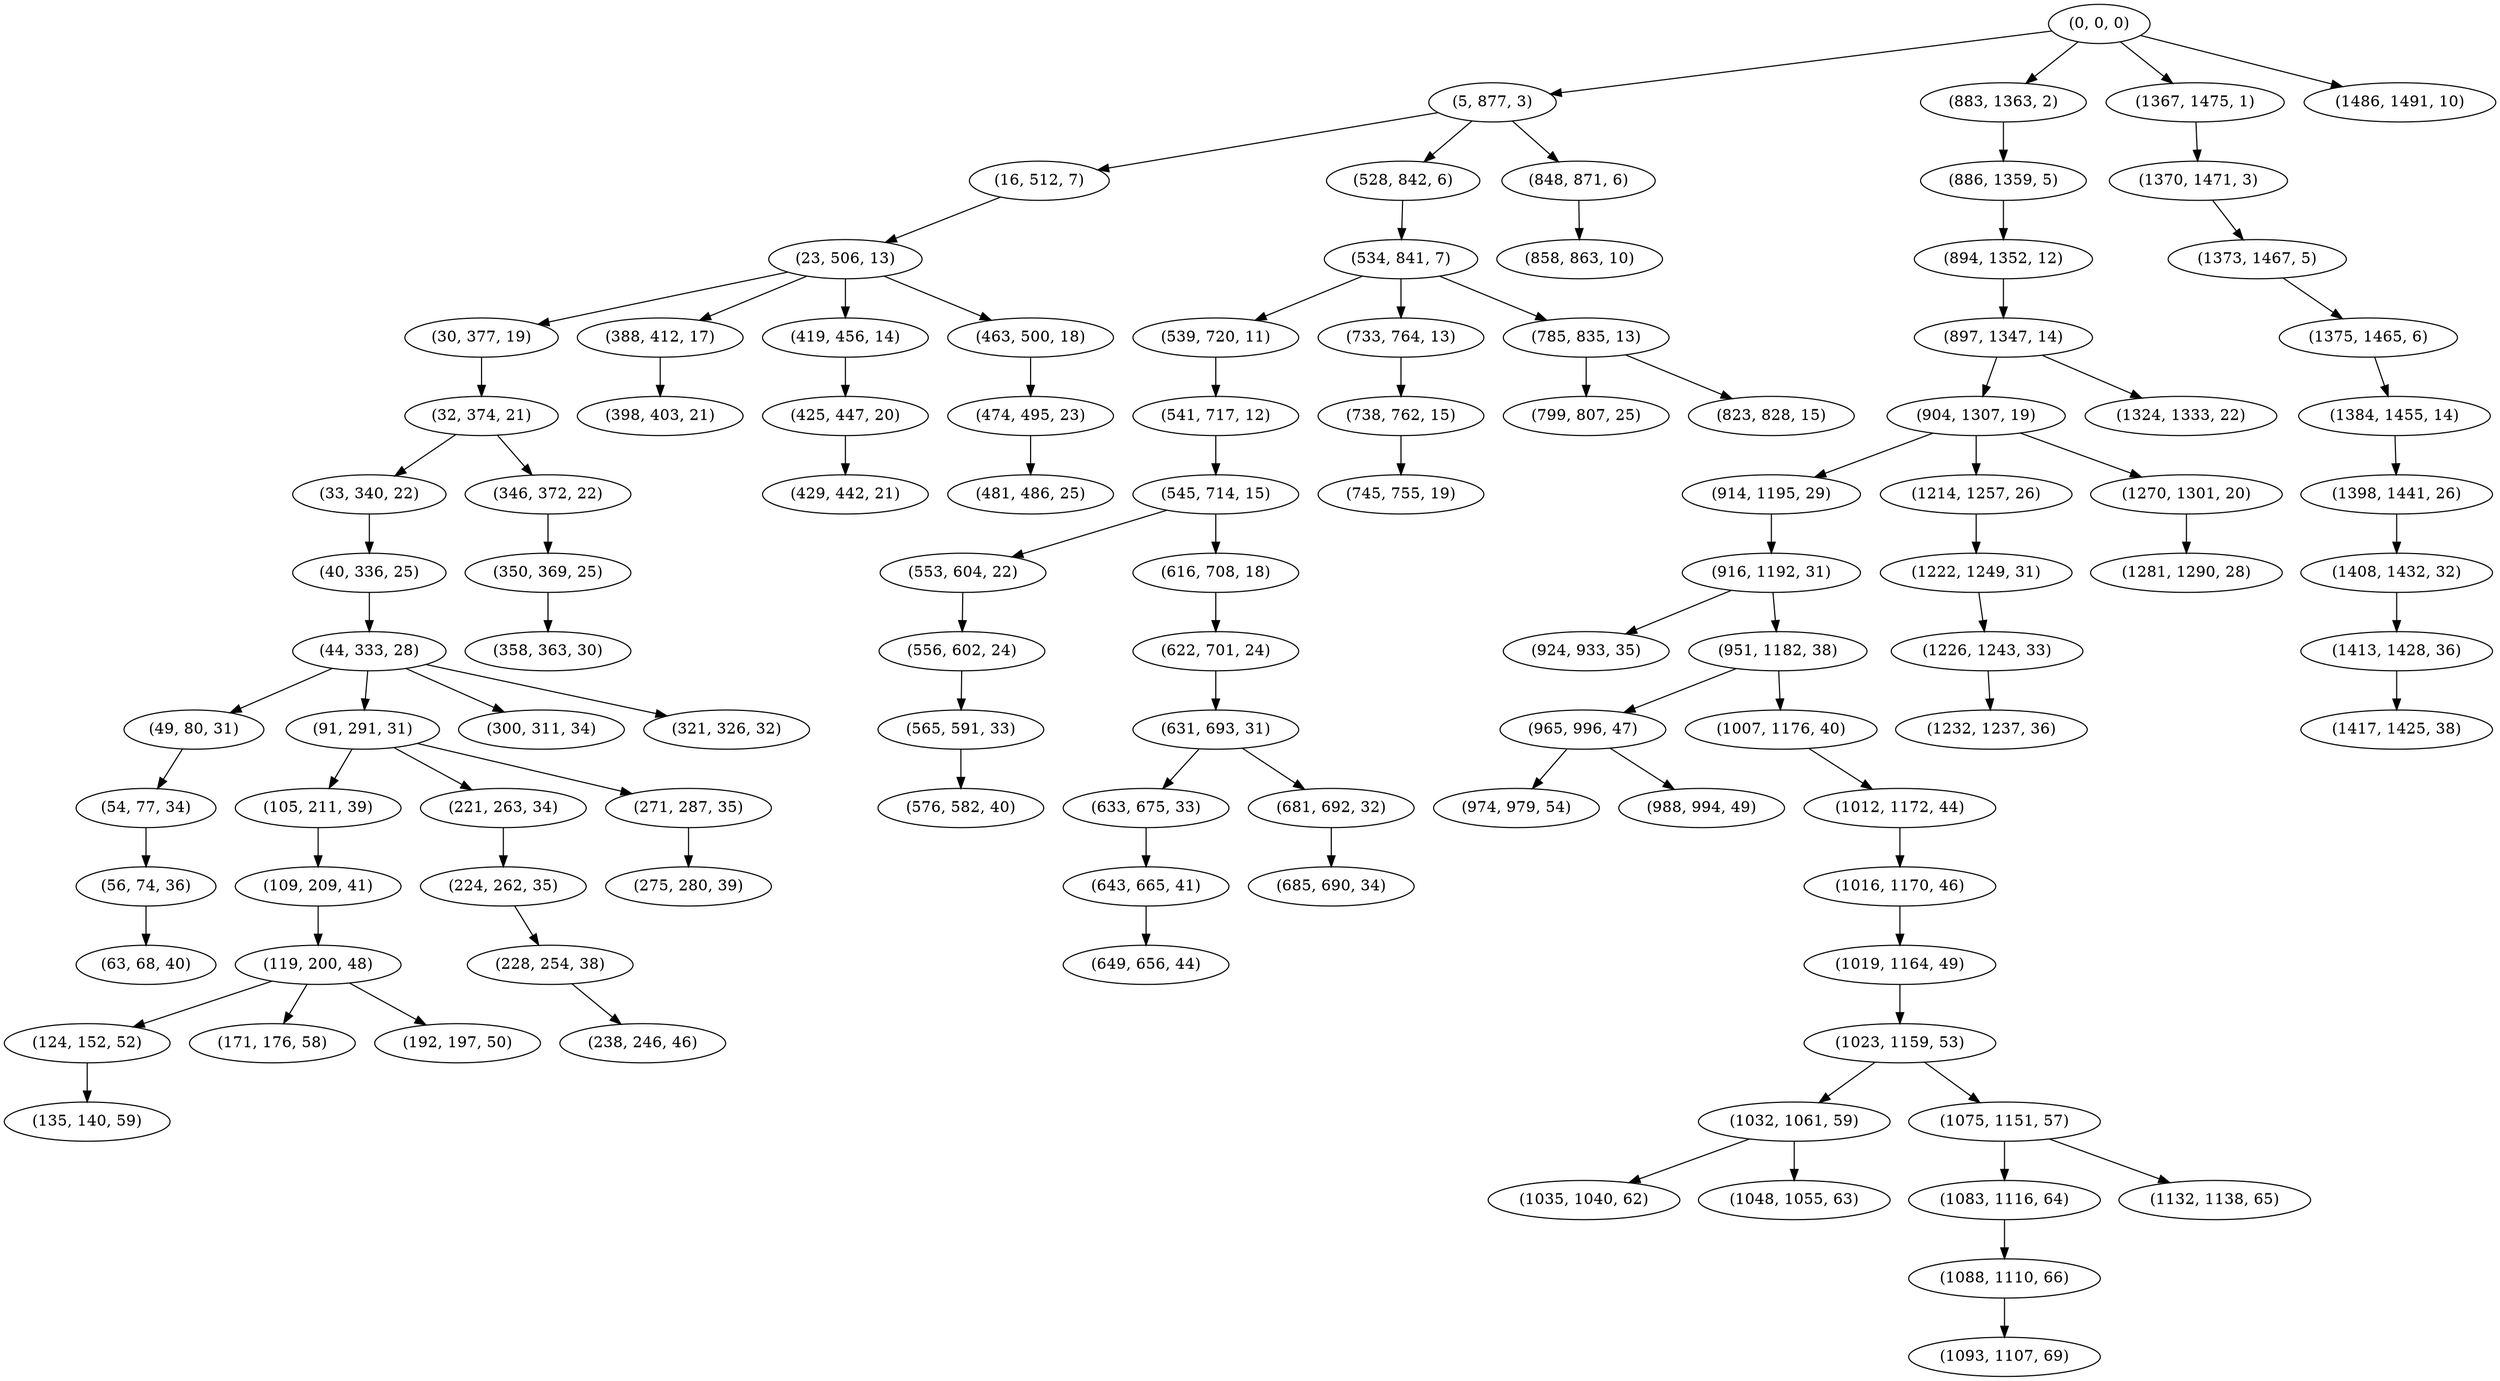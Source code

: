 digraph tree {
    "(0, 0, 0)";
    "(5, 877, 3)";
    "(16, 512, 7)";
    "(23, 506, 13)";
    "(30, 377, 19)";
    "(32, 374, 21)";
    "(33, 340, 22)";
    "(40, 336, 25)";
    "(44, 333, 28)";
    "(49, 80, 31)";
    "(54, 77, 34)";
    "(56, 74, 36)";
    "(63, 68, 40)";
    "(91, 291, 31)";
    "(105, 211, 39)";
    "(109, 209, 41)";
    "(119, 200, 48)";
    "(124, 152, 52)";
    "(135, 140, 59)";
    "(171, 176, 58)";
    "(192, 197, 50)";
    "(221, 263, 34)";
    "(224, 262, 35)";
    "(228, 254, 38)";
    "(238, 246, 46)";
    "(271, 287, 35)";
    "(275, 280, 39)";
    "(300, 311, 34)";
    "(321, 326, 32)";
    "(346, 372, 22)";
    "(350, 369, 25)";
    "(358, 363, 30)";
    "(388, 412, 17)";
    "(398, 403, 21)";
    "(419, 456, 14)";
    "(425, 447, 20)";
    "(429, 442, 21)";
    "(463, 500, 18)";
    "(474, 495, 23)";
    "(481, 486, 25)";
    "(528, 842, 6)";
    "(534, 841, 7)";
    "(539, 720, 11)";
    "(541, 717, 12)";
    "(545, 714, 15)";
    "(553, 604, 22)";
    "(556, 602, 24)";
    "(565, 591, 33)";
    "(576, 582, 40)";
    "(616, 708, 18)";
    "(622, 701, 24)";
    "(631, 693, 31)";
    "(633, 675, 33)";
    "(643, 665, 41)";
    "(649, 656, 44)";
    "(681, 692, 32)";
    "(685, 690, 34)";
    "(733, 764, 13)";
    "(738, 762, 15)";
    "(745, 755, 19)";
    "(785, 835, 13)";
    "(799, 807, 25)";
    "(823, 828, 15)";
    "(848, 871, 6)";
    "(858, 863, 10)";
    "(883, 1363, 2)";
    "(886, 1359, 5)";
    "(894, 1352, 12)";
    "(897, 1347, 14)";
    "(904, 1307, 19)";
    "(914, 1195, 29)";
    "(916, 1192, 31)";
    "(924, 933, 35)";
    "(951, 1182, 38)";
    "(965, 996, 47)";
    "(974, 979, 54)";
    "(988, 994, 49)";
    "(1007, 1176, 40)";
    "(1012, 1172, 44)";
    "(1016, 1170, 46)";
    "(1019, 1164, 49)";
    "(1023, 1159, 53)";
    "(1032, 1061, 59)";
    "(1035, 1040, 62)";
    "(1048, 1055, 63)";
    "(1075, 1151, 57)";
    "(1083, 1116, 64)";
    "(1088, 1110, 66)";
    "(1093, 1107, 69)";
    "(1132, 1138, 65)";
    "(1214, 1257, 26)";
    "(1222, 1249, 31)";
    "(1226, 1243, 33)";
    "(1232, 1237, 36)";
    "(1270, 1301, 20)";
    "(1281, 1290, 28)";
    "(1324, 1333, 22)";
    "(1367, 1475, 1)";
    "(1370, 1471, 3)";
    "(1373, 1467, 5)";
    "(1375, 1465, 6)";
    "(1384, 1455, 14)";
    "(1398, 1441, 26)";
    "(1408, 1432, 32)";
    "(1413, 1428, 36)";
    "(1417, 1425, 38)";
    "(1486, 1491, 10)";
    "(0, 0, 0)" -> "(5, 877, 3)";
    "(0, 0, 0)" -> "(883, 1363, 2)";
    "(0, 0, 0)" -> "(1367, 1475, 1)";
    "(0, 0, 0)" -> "(1486, 1491, 10)";
    "(5, 877, 3)" -> "(16, 512, 7)";
    "(5, 877, 3)" -> "(528, 842, 6)";
    "(5, 877, 3)" -> "(848, 871, 6)";
    "(16, 512, 7)" -> "(23, 506, 13)";
    "(23, 506, 13)" -> "(30, 377, 19)";
    "(23, 506, 13)" -> "(388, 412, 17)";
    "(23, 506, 13)" -> "(419, 456, 14)";
    "(23, 506, 13)" -> "(463, 500, 18)";
    "(30, 377, 19)" -> "(32, 374, 21)";
    "(32, 374, 21)" -> "(33, 340, 22)";
    "(32, 374, 21)" -> "(346, 372, 22)";
    "(33, 340, 22)" -> "(40, 336, 25)";
    "(40, 336, 25)" -> "(44, 333, 28)";
    "(44, 333, 28)" -> "(49, 80, 31)";
    "(44, 333, 28)" -> "(91, 291, 31)";
    "(44, 333, 28)" -> "(300, 311, 34)";
    "(44, 333, 28)" -> "(321, 326, 32)";
    "(49, 80, 31)" -> "(54, 77, 34)";
    "(54, 77, 34)" -> "(56, 74, 36)";
    "(56, 74, 36)" -> "(63, 68, 40)";
    "(91, 291, 31)" -> "(105, 211, 39)";
    "(91, 291, 31)" -> "(221, 263, 34)";
    "(91, 291, 31)" -> "(271, 287, 35)";
    "(105, 211, 39)" -> "(109, 209, 41)";
    "(109, 209, 41)" -> "(119, 200, 48)";
    "(119, 200, 48)" -> "(124, 152, 52)";
    "(119, 200, 48)" -> "(171, 176, 58)";
    "(119, 200, 48)" -> "(192, 197, 50)";
    "(124, 152, 52)" -> "(135, 140, 59)";
    "(221, 263, 34)" -> "(224, 262, 35)";
    "(224, 262, 35)" -> "(228, 254, 38)";
    "(228, 254, 38)" -> "(238, 246, 46)";
    "(271, 287, 35)" -> "(275, 280, 39)";
    "(346, 372, 22)" -> "(350, 369, 25)";
    "(350, 369, 25)" -> "(358, 363, 30)";
    "(388, 412, 17)" -> "(398, 403, 21)";
    "(419, 456, 14)" -> "(425, 447, 20)";
    "(425, 447, 20)" -> "(429, 442, 21)";
    "(463, 500, 18)" -> "(474, 495, 23)";
    "(474, 495, 23)" -> "(481, 486, 25)";
    "(528, 842, 6)" -> "(534, 841, 7)";
    "(534, 841, 7)" -> "(539, 720, 11)";
    "(534, 841, 7)" -> "(733, 764, 13)";
    "(534, 841, 7)" -> "(785, 835, 13)";
    "(539, 720, 11)" -> "(541, 717, 12)";
    "(541, 717, 12)" -> "(545, 714, 15)";
    "(545, 714, 15)" -> "(553, 604, 22)";
    "(545, 714, 15)" -> "(616, 708, 18)";
    "(553, 604, 22)" -> "(556, 602, 24)";
    "(556, 602, 24)" -> "(565, 591, 33)";
    "(565, 591, 33)" -> "(576, 582, 40)";
    "(616, 708, 18)" -> "(622, 701, 24)";
    "(622, 701, 24)" -> "(631, 693, 31)";
    "(631, 693, 31)" -> "(633, 675, 33)";
    "(631, 693, 31)" -> "(681, 692, 32)";
    "(633, 675, 33)" -> "(643, 665, 41)";
    "(643, 665, 41)" -> "(649, 656, 44)";
    "(681, 692, 32)" -> "(685, 690, 34)";
    "(733, 764, 13)" -> "(738, 762, 15)";
    "(738, 762, 15)" -> "(745, 755, 19)";
    "(785, 835, 13)" -> "(799, 807, 25)";
    "(785, 835, 13)" -> "(823, 828, 15)";
    "(848, 871, 6)" -> "(858, 863, 10)";
    "(883, 1363, 2)" -> "(886, 1359, 5)";
    "(886, 1359, 5)" -> "(894, 1352, 12)";
    "(894, 1352, 12)" -> "(897, 1347, 14)";
    "(897, 1347, 14)" -> "(904, 1307, 19)";
    "(897, 1347, 14)" -> "(1324, 1333, 22)";
    "(904, 1307, 19)" -> "(914, 1195, 29)";
    "(904, 1307, 19)" -> "(1214, 1257, 26)";
    "(904, 1307, 19)" -> "(1270, 1301, 20)";
    "(914, 1195, 29)" -> "(916, 1192, 31)";
    "(916, 1192, 31)" -> "(924, 933, 35)";
    "(916, 1192, 31)" -> "(951, 1182, 38)";
    "(951, 1182, 38)" -> "(965, 996, 47)";
    "(951, 1182, 38)" -> "(1007, 1176, 40)";
    "(965, 996, 47)" -> "(974, 979, 54)";
    "(965, 996, 47)" -> "(988, 994, 49)";
    "(1007, 1176, 40)" -> "(1012, 1172, 44)";
    "(1012, 1172, 44)" -> "(1016, 1170, 46)";
    "(1016, 1170, 46)" -> "(1019, 1164, 49)";
    "(1019, 1164, 49)" -> "(1023, 1159, 53)";
    "(1023, 1159, 53)" -> "(1032, 1061, 59)";
    "(1023, 1159, 53)" -> "(1075, 1151, 57)";
    "(1032, 1061, 59)" -> "(1035, 1040, 62)";
    "(1032, 1061, 59)" -> "(1048, 1055, 63)";
    "(1075, 1151, 57)" -> "(1083, 1116, 64)";
    "(1075, 1151, 57)" -> "(1132, 1138, 65)";
    "(1083, 1116, 64)" -> "(1088, 1110, 66)";
    "(1088, 1110, 66)" -> "(1093, 1107, 69)";
    "(1214, 1257, 26)" -> "(1222, 1249, 31)";
    "(1222, 1249, 31)" -> "(1226, 1243, 33)";
    "(1226, 1243, 33)" -> "(1232, 1237, 36)";
    "(1270, 1301, 20)" -> "(1281, 1290, 28)";
    "(1367, 1475, 1)" -> "(1370, 1471, 3)";
    "(1370, 1471, 3)" -> "(1373, 1467, 5)";
    "(1373, 1467, 5)" -> "(1375, 1465, 6)";
    "(1375, 1465, 6)" -> "(1384, 1455, 14)";
    "(1384, 1455, 14)" -> "(1398, 1441, 26)";
    "(1398, 1441, 26)" -> "(1408, 1432, 32)";
    "(1408, 1432, 32)" -> "(1413, 1428, 36)";
    "(1413, 1428, 36)" -> "(1417, 1425, 38)";
}
